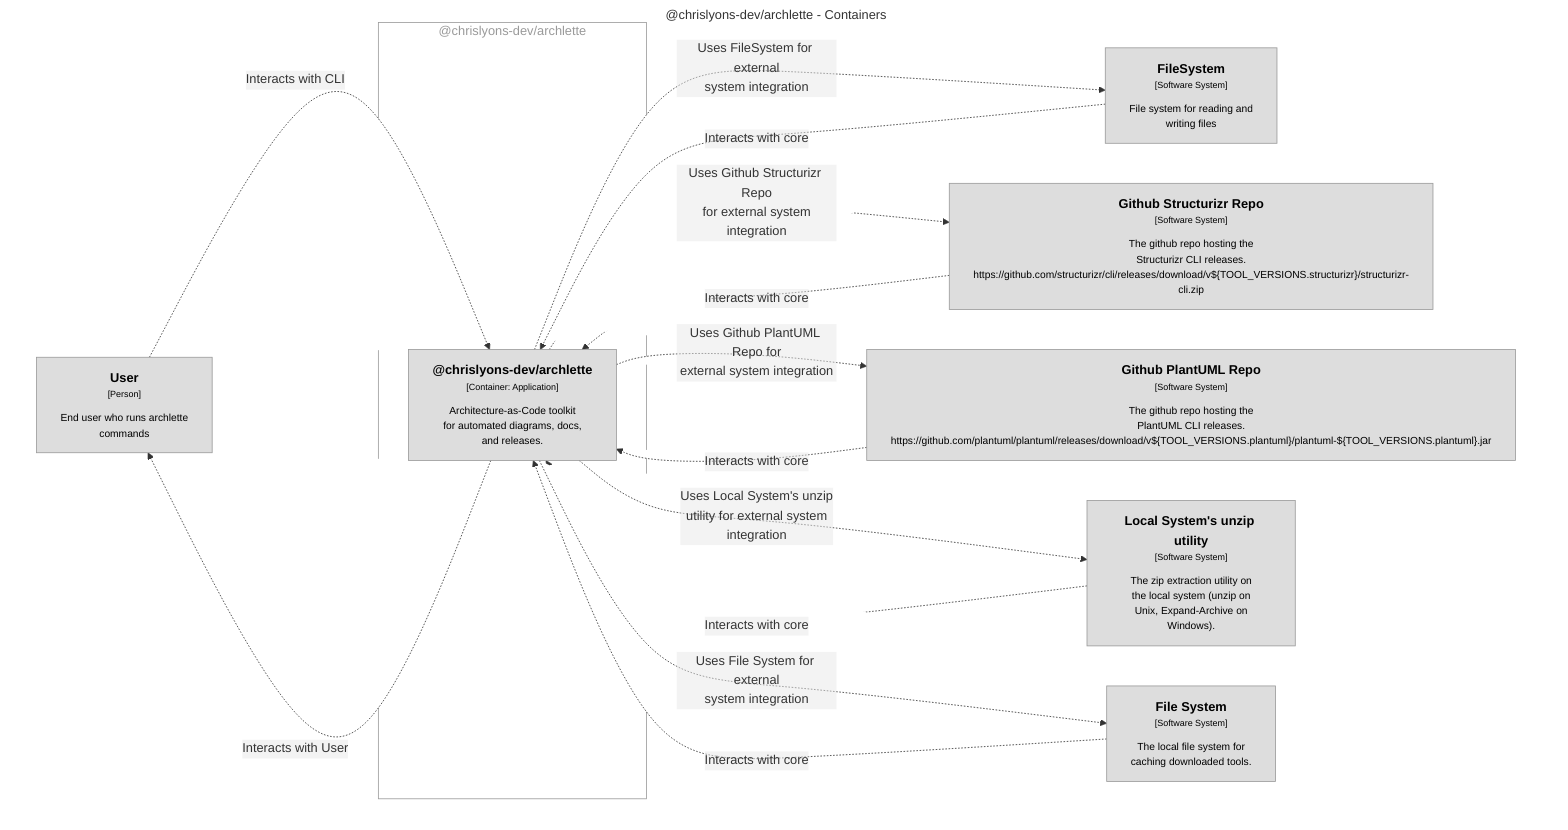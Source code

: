 graph TB
  linkStyle default fill:#ffffff

  subgraph diagram ["@chrislyons-dev/archlette - Containers"]
    style diagram fill:#ffffff,stroke:#ffffff

    1["<div style='font-weight: bold'>User</div><div style='font-size: 70%; margin-top: 0px'>[Person]</div><div style='font-size: 80%; margin-top:10px'>End user who runs archlette<br />commands</div>"]
    style 1 fill:#dddddd,stroke:#9a9a9a,color:#000000
    2["<div style='font-weight: bold'>FileSystem</div><div style='font-size: 70%; margin-top: 0px'>[Software System]</div><div style='font-size: 80%; margin-top:10px'>File system for reading and<br />writing files</div>"]
    style 2 fill:#dddddd,stroke:#9a9a9a,color:#000000
    3["<div style='font-weight: bold'>Github Structurizr Repo</div><div style='font-size: 70%; margin-top: 0px'>[Software System]</div><div style='font-size: 80%; margin-top:10px'>The github repo hosting the<br />Structurizr CLI releases.<br />https://github.com/structurizr/cli/releases/download/v${TOOL_VERSIONS.structurizr}/structurizr-cli.zip</div>"]
    style 3 fill:#dddddd,stroke:#9a9a9a,color:#000000
    4["<div style='font-weight: bold'>Github PlantUML Repo</div><div style='font-size: 70%; margin-top: 0px'>[Software System]</div><div style='font-size: 80%; margin-top:10px'>The github repo hosting the<br />PlantUML CLI releases.<br />https://github.com/plantuml/plantuml/releases/download/v${TOOL_VERSIONS.plantuml}/plantuml-${TOOL_VERSIONS.plantuml}.jar</div>"]
    style 4 fill:#dddddd,stroke:#9a9a9a,color:#000000
    5["<div style='font-weight: bold'>Local System's unzip utility</div><div style='font-size: 70%; margin-top: 0px'>[Software System]</div><div style='font-size: 80%; margin-top:10px'>The zip extraction utility on<br />the local system (unzip on<br />Unix, Expand-Archive on<br />Windows).</div>"]
    style 5 fill:#dddddd,stroke:#9a9a9a,color:#000000
    6["<div style='font-weight: bold'>File System</div><div style='font-size: 70%; margin-top: 0px'>[Software System]</div><div style='font-size: 80%; margin-top:10px'>The local file system for<br />caching downloaded tools.</div>"]
    style 6 fill:#dddddd,stroke:#9a9a9a,color:#000000

    subgraph 7 ["@chrislyons-dev/archlette"]
      style 7 fill:#ffffff,stroke:#9a9a9a,color:#9a9a9a

      8["<div style='font-weight: bold'>@chrislyons-dev/archlette</div><div style='font-size: 70%; margin-top: 0px'>[Container: Application]</div><div style='font-size: 80%; margin-top:10px'>Architecture-as-Code toolkit<br />for automated diagrams, docs,<br />and releases.</div>"]
      style 8 fill:#dddddd,stroke:#9a9a9a,color:#000000
    end

    3-. "<div>Interacts with core</div><div style='font-size: 70%'></div>" .->8
    4-. "<div>Interacts with core</div><div style='font-size: 70%'></div>" .->8
    5-. "<div>Interacts with core</div><div style='font-size: 70%'></div>" .->8
    6-. "<div>Interacts with core</div><div style='font-size: 70%'></div>" .->8
    8-. "<div>Interacts with User</div><div style='font-size: 70%'></div>" .->1
    8-. "<div>Uses FileSystem for external<br />system integration</div><div style='font-size: 70%'></div>" .->2
    8-. "<div>Uses Github Structurizr Repo<br />for external system<br />integration</div><div style='font-size: 70%'></div>" .->3
    8-. "<div>Uses Github PlantUML Repo for<br />external system integration</div><div style='font-size: 70%'></div>" .->4
    8-. "<div>Uses Local System's unzip<br />utility for external system<br />integration</div><div style='font-size: 70%'></div>" .->5
    8-. "<div>Uses File System for external<br />system integration</div><div style='font-size: 70%'></div>" .->6
    1-. "<div>Interacts with CLI</div><div style='font-size: 70%'></div>" .->8
    2-. "<div>Interacts with core</div><div style='font-size: 70%'></div>" .->8
  end